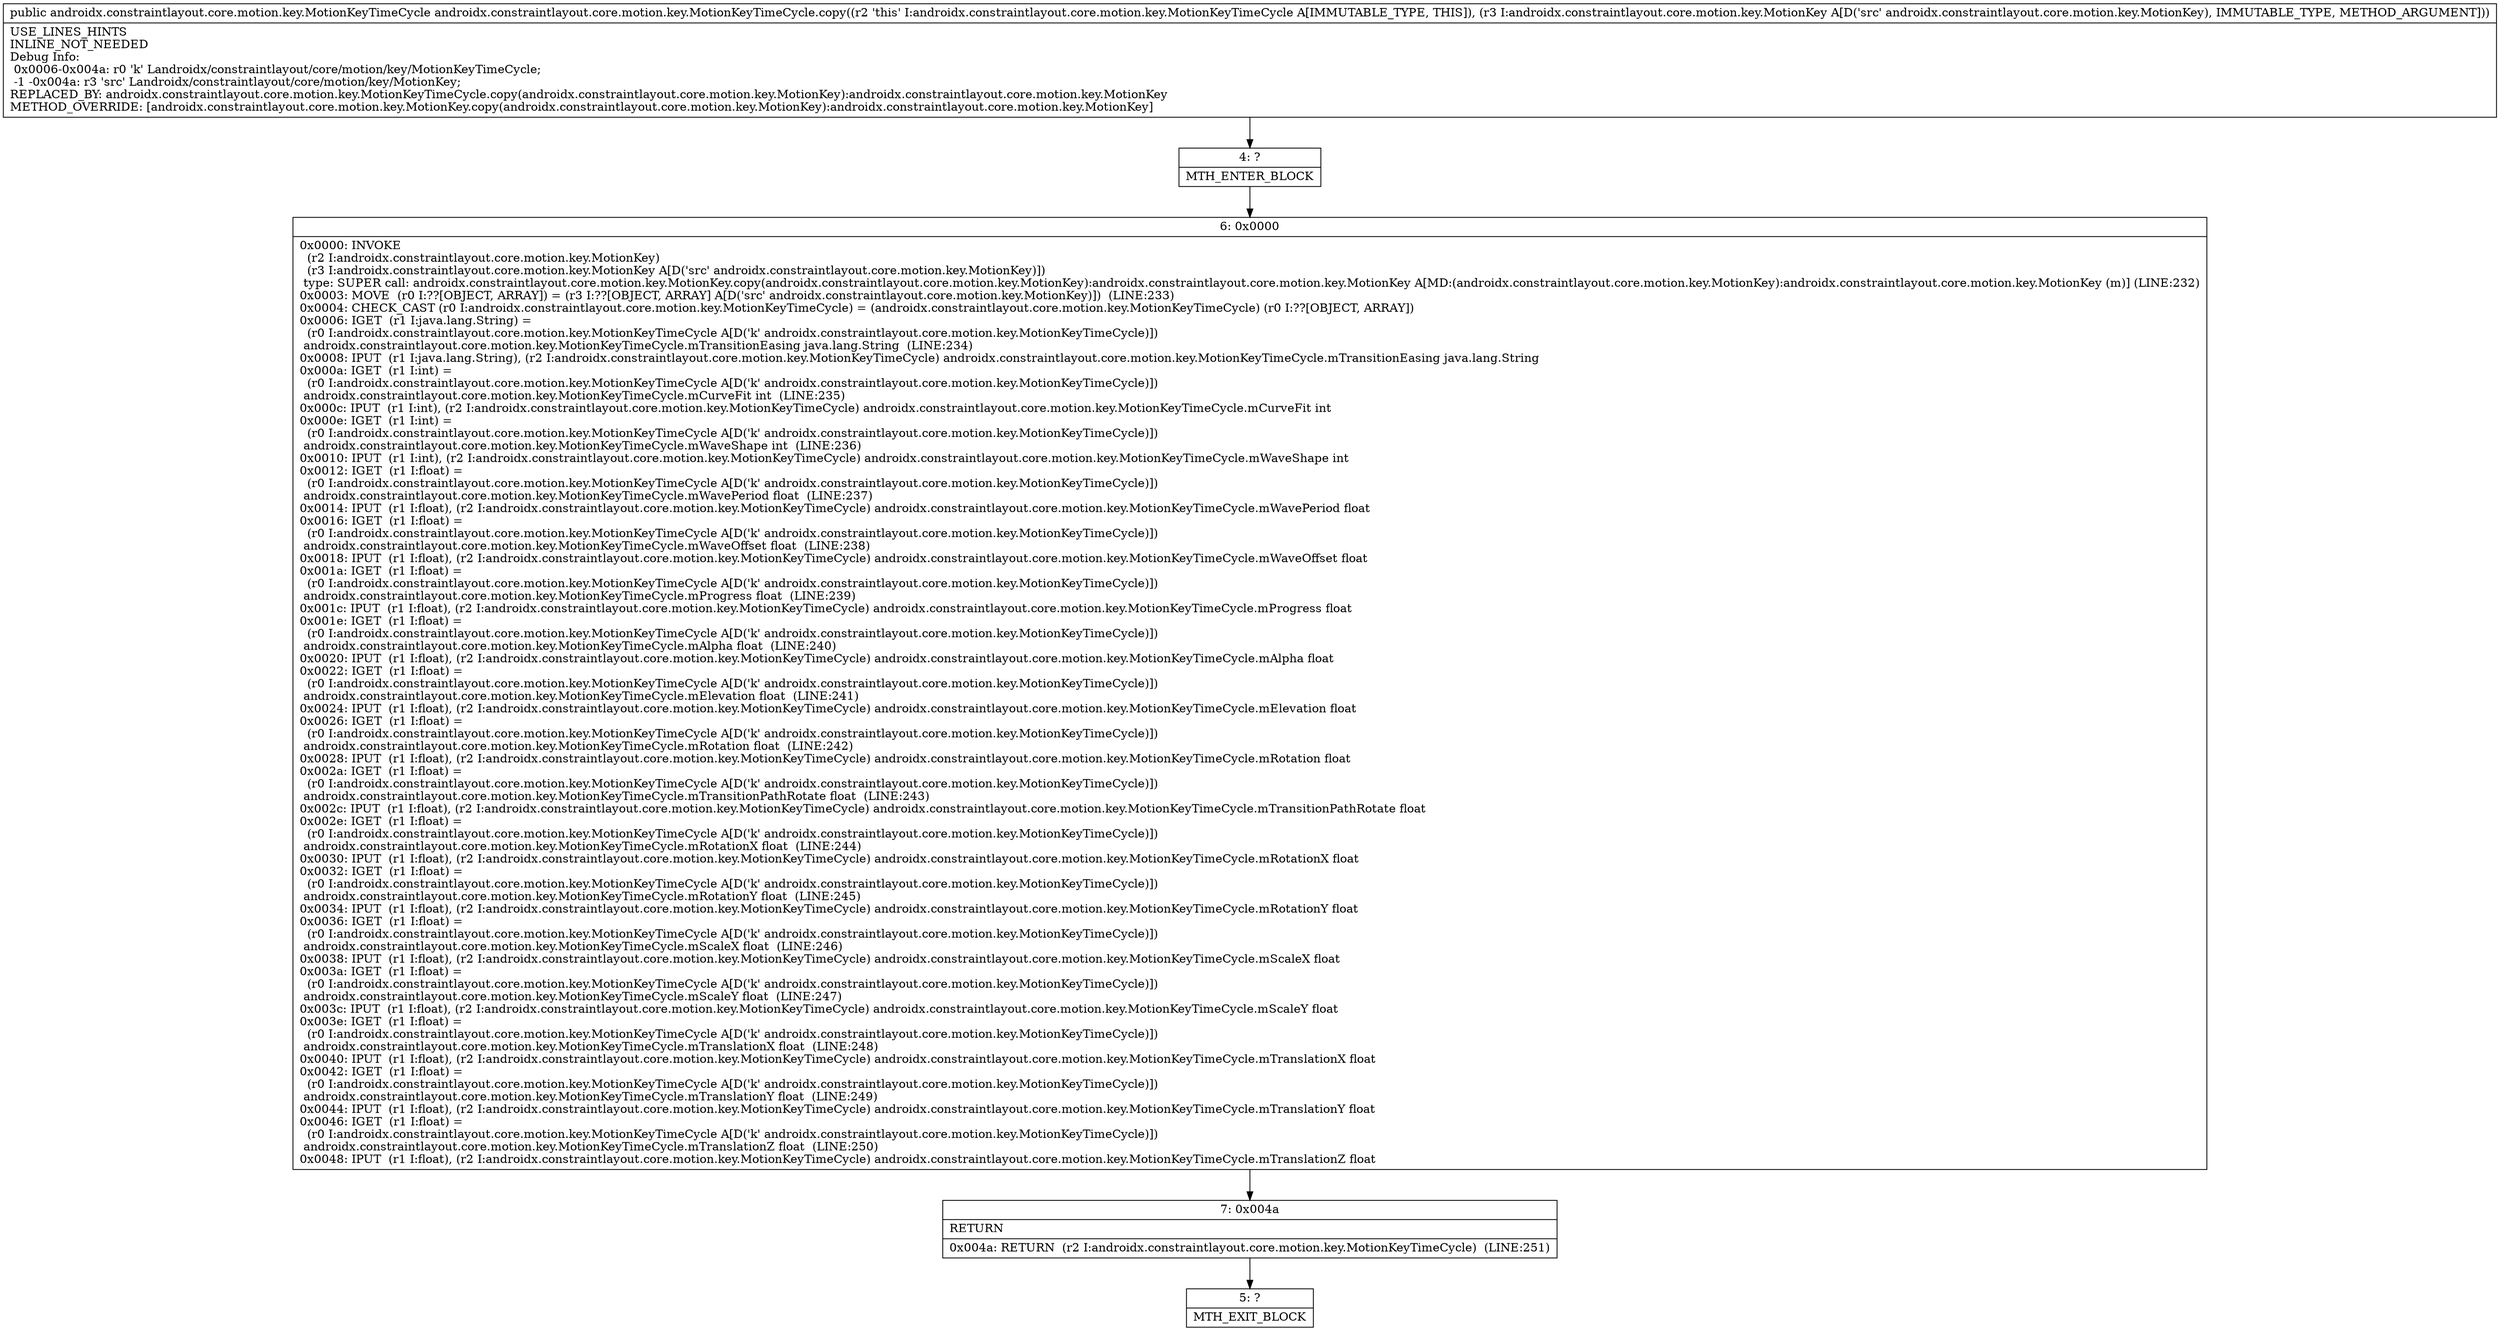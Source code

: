 digraph "CFG forandroidx.constraintlayout.core.motion.key.MotionKeyTimeCycle.copy(Landroidx\/constraintlayout\/core\/motion\/key\/MotionKey;)Landroidx\/constraintlayout\/core\/motion\/key\/MotionKeyTimeCycle;" {
Node_4 [shape=record,label="{4\:\ ?|MTH_ENTER_BLOCK\l}"];
Node_6 [shape=record,label="{6\:\ 0x0000|0x0000: INVOKE  \l  (r2 I:androidx.constraintlayout.core.motion.key.MotionKey)\l  (r3 I:androidx.constraintlayout.core.motion.key.MotionKey A[D('src' androidx.constraintlayout.core.motion.key.MotionKey)])\l type: SUPER call: androidx.constraintlayout.core.motion.key.MotionKey.copy(androidx.constraintlayout.core.motion.key.MotionKey):androidx.constraintlayout.core.motion.key.MotionKey A[MD:(androidx.constraintlayout.core.motion.key.MotionKey):androidx.constraintlayout.core.motion.key.MotionKey (m)] (LINE:232)\l0x0003: MOVE  (r0 I:??[OBJECT, ARRAY]) = (r3 I:??[OBJECT, ARRAY] A[D('src' androidx.constraintlayout.core.motion.key.MotionKey)])  (LINE:233)\l0x0004: CHECK_CAST (r0 I:androidx.constraintlayout.core.motion.key.MotionKeyTimeCycle) = (androidx.constraintlayout.core.motion.key.MotionKeyTimeCycle) (r0 I:??[OBJECT, ARRAY]) \l0x0006: IGET  (r1 I:java.lang.String) = \l  (r0 I:androidx.constraintlayout.core.motion.key.MotionKeyTimeCycle A[D('k' androidx.constraintlayout.core.motion.key.MotionKeyTimeCycle)])\l androidx.constraintlayout.core.motion.key.MotionKeyTimeCycle.mTransitionEasing java.lang.String  (LINE:234)\l0x0008: IPUT  (r1 I:java.lang.String), (r2 I:androidx.constraintlayout.core.motion.key.MotionKeyTimeCycle) androidx.constraintlayout.core.motion.key.MotionKeyTimeCycle.mTransitionEasing java.lang.String \l0x000a: IGET  (r1 I:int) = \l  (r0 I:androidx.constraintlayout.core.motion.key.MotionKeyTimeCycle A[D('k' androidx.constraintlayout.core.motion.key.MotionKeyTimeCycle)])\l androidx.constraintlayout.core.motion.key.MotionKeyTimeCycle.mCurveFit int  (LINE:235)\l0x000c: IPUT  (r1 I:int), (r2 I:androidx.constraintlayout.core.motion.key.MotionKeyTimeCycle) androidx.constraintlayout.core.motion.key.MotionKeyTimeCycle.mCurveFit int \l0x000e: IGET  (r1 I:int) = \l  (r0 I:androidx.constraintlayout.core.motion.key.MotionKeyTimeCycle A[D('k' androidx.constraintlayout.core.motion.key.MotionKeyTimeCycle)])\l androidx.constraintlayout.core.motion.key.MotionKeyTimeCycle.mWaveShape int  (LINE:236)\l0x0010: IPUT  (r1 I:int), (r2 I:androidx.constraintlayout.core.motion.key.MotionKeyTimeCycle) androidx.constraintlayout.core.motion.key.MotionKeyTimeCycle.mWaveShape int \l0x0012: IGET  (r1 I:float) = \l  (r0 I:androidx.constraintlayout.core.motion.key.MotionKeyTimeCycle A[D('k' androidx.constraintlayout.core.motion.key.MotionKeyTimeCycle)])\l androidx.constraintlayout.core.motion.key.MotionKeyTimeCycle.mWavePeriod float  (LINE:237)\l0x0014: IPUT  (r1 I:float), (r2 I:androidx.constraintlayout.core.motion.key.MotionKeyTimeCycle) androidx.constraintlayout.core.motion.key.MotionKeyTimeCycle.mWavePeriod float \l0x0016: IGET  (r1 I:float) = \l  (r0 I:androidx.constraintlayout.core.motion.key.MotionKeyTimeCycle A[D('k' androidx.constraintlayout.core.motion.key.MotionKeyTimeCycle)])\l androidx.constraintlayout.core.motion.key.MotionKeyTimeCycle.mWaveOffset float  (LINE:238)\l0x0018: IPUT  (r1 I:float), (r2 I:androidx.constraintlayout.core.motion.key.MotionKeyTimeCycle) androidx.constraintlayout.core.motion.key.MotionKeyTimeCycle.mWaveOffset float \l0x001a: IGET  (r1 I:float) = \l  (r0 I:androidx.constraintlayout.core.motion.key.MotionKeyTimeCycle A[D('k' androidx.constraintlayout.core.motion.key.MotionKeyTimeCycle)])\l androidx.constraintlayout.core.motion.key.MotionKeyTimeCycle.mProgress float  (LINE:239)\l0x001c: IPUT  (r1 I:float), (r2 I:androidx.constraintlayout.core.motion.key.MotionKeyTimeCycle) androidx.constraintlayout.core.motion.key.MotionKeyTimeCycle.mProgress float \l0x001e: IGET  (r1 I:float) = \l  (r0 I:androidx.constraintlayout.core.motion.key.MotionKeyTimeCycle A[D('k' androidx.constraintlayout.core.motion.key.MotionKeyTimeCycle)])\l androidx.constraintlayout.core.motion.key.MotionKeyTimeCycle.mAlpha float  (LINE:240)\l0x0020: IPUT  (r1 I:float), (r2 I:androidx.constraintlayout.core.motion.key.MotionKeyTimeCycle) androidx.constraintlayout.core.motion.key.MotionKeyTimeCycle.mAlpha float \l0x0022: IGET  (r1 I:float) = \l  (r0 I:androidx.constraintlayout.core.motion.key.MotionKeyTimeCycle A[D('k' androidx.constraintlayout.core.motion.key.MotionKeyTimeCycle)])\l androidx.constraintlayout.core.motion.key.MotionKeyTimeCycle.mElevation float  (LINE:241)\l0x0024: IPUT  (r1 I:float), (r2 I:androidx.constraintlayout.core.motion.key.MotionKeyTimeCycle) androidx.constraintlayout.core.motion.key.MotionKeyTimeCycle.mElevation float \l0x0026: IGET  (r1 I:float) = \l  (r0 I:androidx.constraintlayout.core.motion.key.MotionKeyTimeCycle A[D('k' androidx.constraintlayout.core.motion.key.MotionKeyTimeCycle)])\l androidx.constraintlayout.core.motion.key.MotionKeyTimeCycle.mRotation float  (LINE:242)\l0x0028: IPUT  (r1 I:float), (r2 I:androidx.constraintlayout.core.motion.key.MotionKeyTimeCycle) androidx.constraintlayout.core.motion.key.MotionKeyTimeCycle.mRotation float \l0x002a: IGET  (r1 I:float) = \l  (r0 I:androidx.constraintlayout.core.motion.key.MotionKeyTimeCycle A[D('k' androidx.constraintlayout.core.motion.key.MotionKeyTimeCycle)])\l androidx.constraintlayout.core.motion.key.MotionKeyTimeCycle.mTransitionPathRotate float  (LINE:243)\l0x002c: IPUT  (r1 I:float), (r2 I:androidx.constraintlayout.core.motion.key.MotionKeyTimeCycle) androidx.constraintlayout.core.motion.key.MotionKeyTimeCycle.mTransitionPathRotate float \l0x002e: IGET  (r1 I:float) = \l  (r0 I:androidx.constraintlayout.core.motion.key.MotionKeyTimeCycle A[D('k' androidx.constraintlayout.core.motion.key.MotionKeyTimeCycle)])\l androidx.constraintlayout.core.motion.key.MotionKeyTimeCycle.mRotationX float  (LINE:244)\l0x0030: IPUT  (r1 I:float), (r2 I:androidx.constraintlayout.core.motion.key.MotionKeyTimeCycle) androidx.constraintlayout.core.motion.key.MotionKeyTimeCycle.mRotationX float \l0x0032: IGET  (r1 I:float) = \l  (r0 I:androidx.constraintlayout.core.motion.key.MotionKeyTimeCycle A[D('k' androidx.constraintlayout.core.motion.key.MotionKeyTimeCycle)])\l androidx.constraintlayout.core.motion.key.MotionKeyTimeCycle.mRotationY float  (LINE:245)\l0x0034: IPUT  (r1 I:float), (r2 I:androidx.constraintlayout.core.motion.key.MotionKeyTimeCycle) androidx.constraintlayout.core.motion.key.MotionKeyTimeCycle.mRotationY float \l0x0036: IGET  (r1 I:float) = \l  (r0 I:androidx.constraintlayout.core.motion.key.MotionKeyTimeCycle A[D('k' androidx.constraintlayout.core.motion.key.MotionKeyTimeCycle)])\l androidx.constraintlayout.core.motion.key.MotionKeyTimeCycle.mScaleX float  (LINE:246)\l0x0038: IPUT  (r1 I:float), (r2 I:androidx.constraintlayout.core.motion.key.MotionKeyTimeCycle) androidx.constraintlayout.core.motion.key.MotionKeyTimeCycle.mScaleX float \l0x003a: IGET  (r1 I:float) = \l  (r0 I:androidx.constraintlayout.core.motion.key.MotionKeyTimeCycle A[D('k' androidx.constraintlayout.core.motion.key.MotionKeyTimeCycle)])\l androidx.constraintlayout.core.motion.key.MotionKeyTimeCycle.mScaleY float  (LINE:247)\l0x003c: IPUT  (r1 I:float), (r2 I:androidx.constraintlayout.core.motion.key.MotionKeyTimeCycle) androidx.constraintlayout.core.motion.key.MotionKeyTimeCycle.mScaleY float \l0x003e: IGET  (r1 I:float) = \l  (r0 I:androidx.constraintlayout.core.motion.key.MotionKeyTimeCycle A[D('k' androidx.constraintlayout.core.motion.key.MotionKeyTimeCycle)])\l androidx.constraintlayout.core.motion.key.MotionKeyTimeCycle.mTranslationX float  (LINE:248)\l0x0040: IPUT  (r1 I:float), (r2 I:androidx.constraintlayout.core.motion.key.MotionKeyTimeCycle) androidx.constraintlayout.core.motion.key.MotionKeyTimeCycle.mTranslationX float \l0x0042: IGET  (r1 I:float) = \l  (r0 I:androidx.constraintlayout.core.motion.key.MotionKeyTimeCycle A[D('k' androidx.constraintlayout.core.motion.key.MotionKeyTimeCycle)])\l androidx.constraintlayout.core.motion.key.MotionKeyTimeCycle.mTranslationY float  (LINE:249)\l0x0044: IPUT  (r1 I:float), (r2 I:androidx.constraintlayout.core.motion.key.MotionKeyTimeCycle) androidx.constraintlayout.core.motion.key.MotionKeyTimeCycle.mTranslationY float \l0x0046: IGET  (r1 I:float) = \l  (r0 I:androidx.constraintlayout.core.motion.key.MotionKeyTimeCycle A[D('k' androidx.constraintlayout.core.motion.key.MotionKeyTimeCycle)])\l androidx.constraintlayout.core.motion.key.MotionKeyTimeCycle.mTranslationZ float  (LINE:250)\l0x0048: IPUT  (r1 I:float), (r2 I:androidx.constraintlayout.core.motion.key.MotionKeyTimeCycle) androidx.constraintlayout.core.motion.key.MotionKeyTimeCycle.mTranslationZ float \l}"];
Node_7 [shape=record,label="{7\:\ 0x004a|RETURN\l|0x004a: RETURN  (r2 I:androidx.constraintlayout.core.motion.key.MotionKeyTimeCycle)  (LINE:251)\l}"];
Node_5 [shape=record,label="{5\:\ ?|MTH_EXIT_BLOCK\l}"];
MethodNode[shape=record,label="{public androidx.constraintlayout.core.motion.key.MotionKeyTimeCycle androidx.constraintlayout.core.motion.key.MotionKeyTimeCycle.copy((r2 'this' I:androidx.constraintlayout.core.motion.key.MotionKeyTimeCycle A[IMMUTABLE_TYPE, THIS]), (r3 I:androidx.constraintlayout.core.motion.key.MotionKey A[D('src' androidx.constraintlayout.core.motion.key.MotionKey), IMMUTABLE_TYPE, METHOD_ARGUMENT]))  | USE_LINES_HINTS\lINLINE_NOT_NEEDED\lDebug Info:\l  0x0006\-0x004a: r0 'k' Landroidx\/constraintlayout\/core\/motion\/key\/MotionKeyTimeCycle;\l  \-1 \-0x004a: r3 'src' Landroidx\/constraintlayout\/core\/motion\/key\/MotionKey;\lREPLACED_BY: androidx.constraintlayout.core.motion.key.MotionKeyTimeCycle.copy(androidx.constraintlayout.core.motion.key.MotionKey):androidx.constraintlayout.core.motion.key.MotionKey\lMETHOD_OVERRIDE: [androidx.constraintlayout.core.motion.key.MotionKey.copy(androidx.constraintlayout.core.motion.key.MotionKey):androidx.constraintlayout.core.motion.key.MotionKey]\l}"];
MethodNode -> Node_4;Node_4 -> Node_6;
Node_6 -> Node_7;
Node_7 -> Node_5;
}

